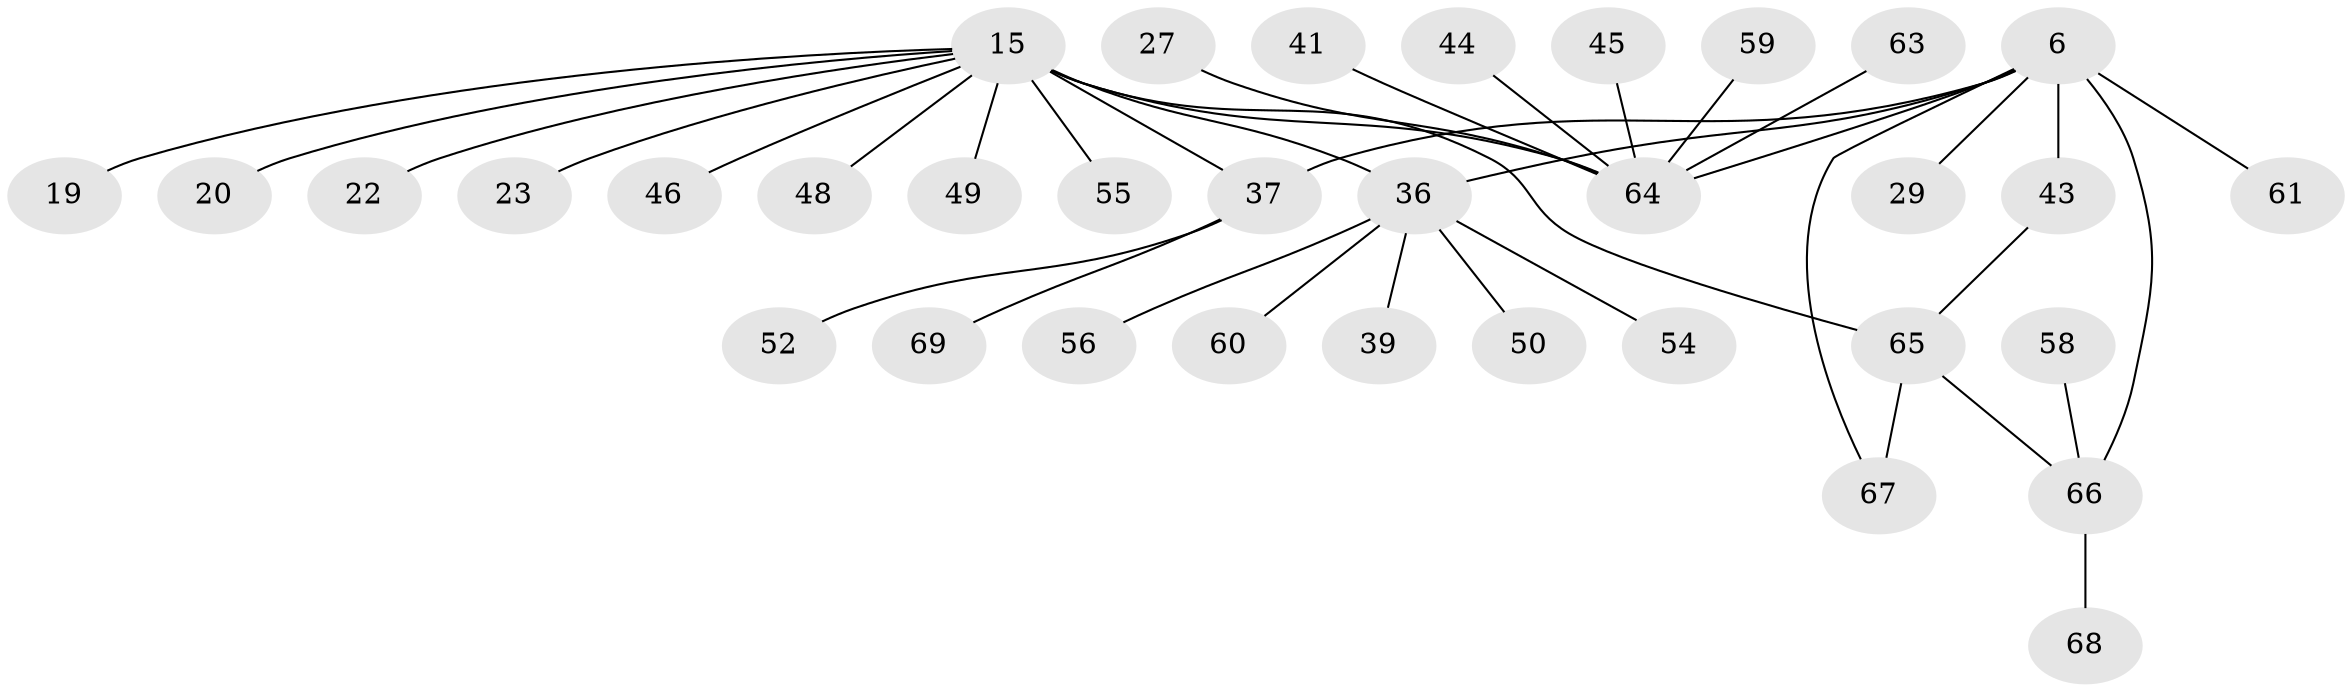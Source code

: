 // original degree distribution, {11: 0.014492753623188406, 6: 0.13043478260869565, 3: 0.028985507246376812, 5: 0.028985507246376812, 7: 0.028985507246376812, 1: 0.5362318840579711, 2: 0.21739130434782608, 4: 0.014492753623188406}
// Generated by graph-tools (version 1.1) at 2025/55/03/09/25 04:55:50]
// undirected, 34 vertices, 38 edges
graph export_dot {
graph [start="1"]
  node [color=gray90,style=filled];
  6 [super="+3"];
  15 [super="+13+8"];
  19;
  20;
  22;
  23;
  27;
  29;
  36 [super="+17"];
  37 [super="+14"];
  39 [super="+34"];
  41 [super="+30"];
  43 [super="+32"];
  44;
  45;
  46;
  48;
  49;
  50;
  52 [super="+42"];
  54 [super="+51"];
  55 [super="+53"];
  56 [super="+31"];
  58;
  59;
  60;
  61 [super="+33"];
  63 [super="+57"];
  64 [super="+1"];
  65 [super="+9+35"];
  66 [super="+47+5+24+26+40"];
  67 [super="+62"];
  68;
  69;
  6 -- 29;
  6 -- 37;
  6 -- 67;
  6 -- 43;
  6 -- 61;
  6 -- 66 [weight=2];
  6 -- 64 [weight=2];
  6 -- 36 [weight=2];
  15 -- 23;
  15 -- 19;
  15 -- 22;
  15 -- 46 [weight=2];
  15 -- 37 [weight=3];
  15 -- 48;
  15 -- 49;
  15 -- 20;
  15 -- 55;
  15 -- 65 [weight=2];
  15 -- 64 [weight=2];
  15 -- 36 [weight=2];
  27 -- 64;
  36 -- 39;
  36 -- 50;
  36 -- 54;
  36 -- 56;
  36 -- 60;
  37 -- 69;
  37 -- 52;
  41 -- 64;
  43 -- 65;
  44 -- 64;
  45 -- 64;
  58 -- 66;
  59 -- 64;
  63 -- 64;
  65 -- 66;
  65 -- 67;
  66 -- 68;
}
